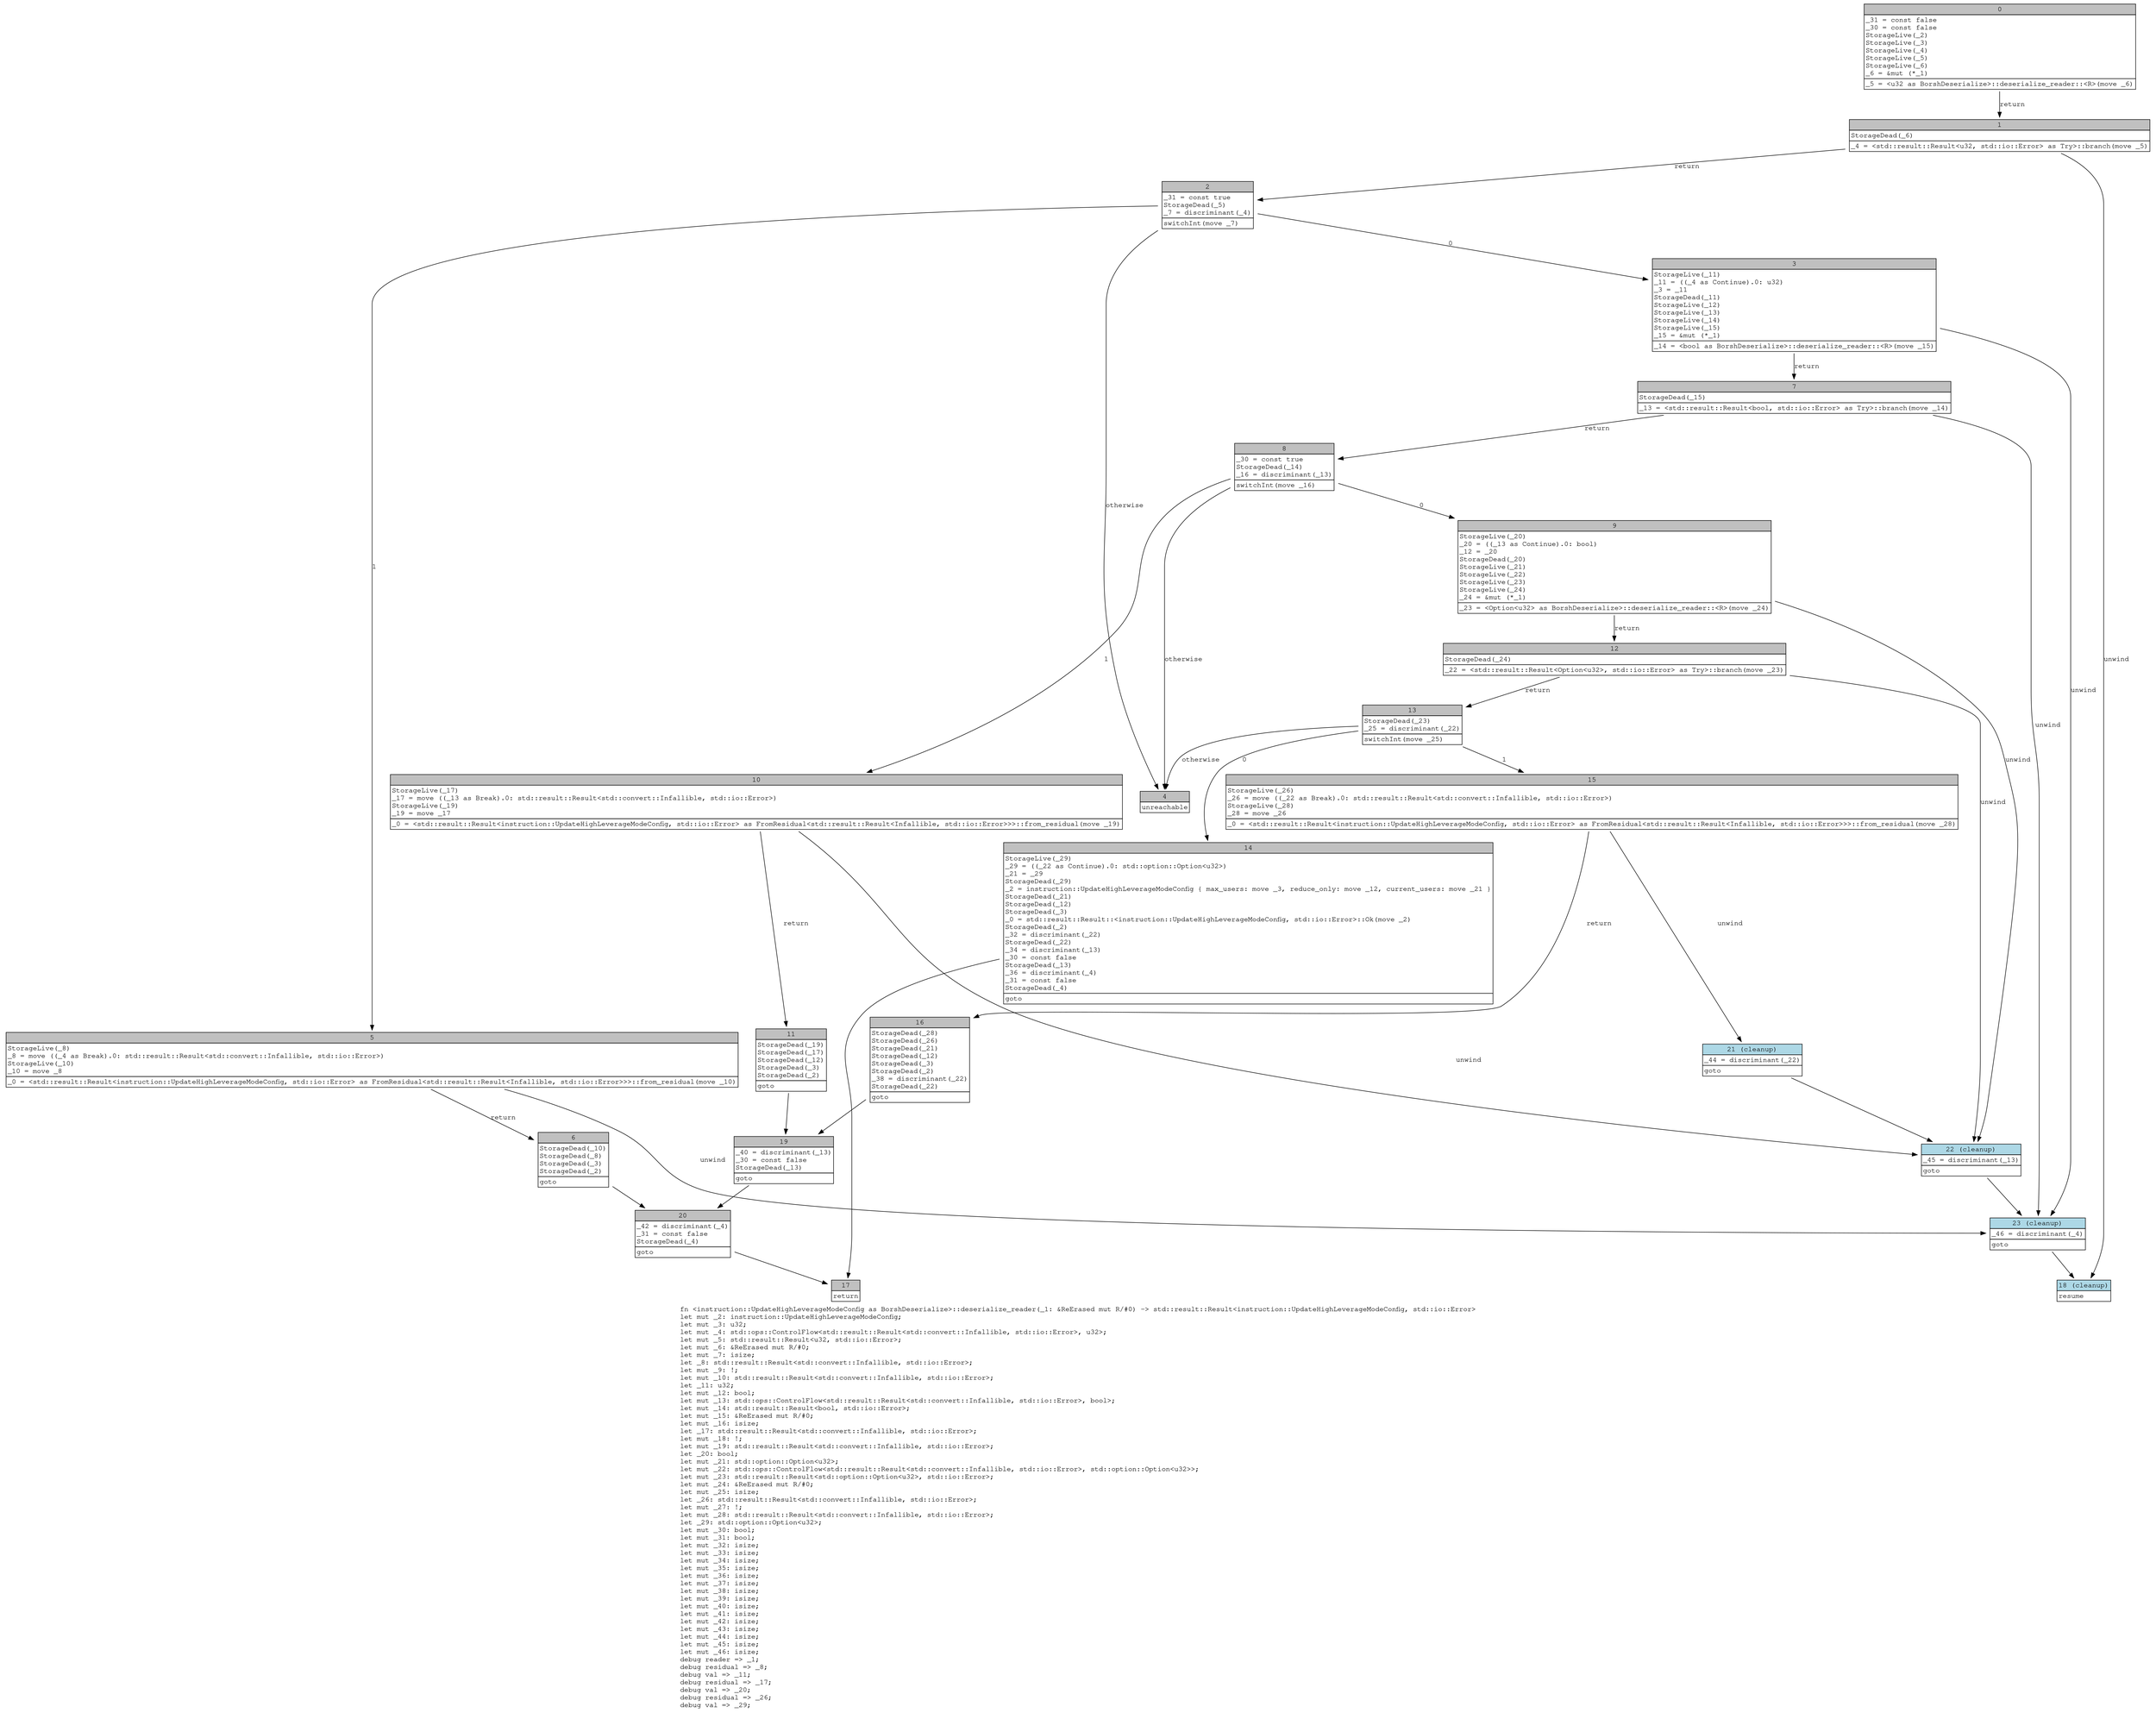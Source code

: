 digraph Mir_0_21594 {
    graph [fontname="Courier, monospace"];
    node [fontname="Courier, monospace"];
    edge [fontname="Courier, monospace"];
    label=<fn &lt;instruction::UpdateHighLeverageModeConfig as BorshDeserialize&gt;::deserialize_reader(_1: &amp;ReErased mut R/#0) -&gt; std::result::Result&lt;instruction::UpdateHighLeverageModeConfig, std::io::Error&gt;<br align="left"/>let mut _2: instruction::UpdateHighLeverageModeConfig;<br align="left"/>let mut _3: u32;<br align="left"/>let mut _4: std::ops::ControlFlow&lt;std::result::Result&lt;std::convert::Infallible, std::io::Error&gt;, u32&gt;;<br align="left"/>let mut _5: std::result::Result&lt;u32, std::io::Error&gt;;<br align="left"/>let mut _6: &amp;ReErased mut R/#0;<br align="left"/>let mut _7: isize;<br align="left"/>let _8: std::result::Result&lt;std::convert::Infallible, std::io::Error&gt;;<br align="left"/>let mut _9: !;<br align="left"/>let mut _10: std::result::Result&lt;std::convert::Infallible, std::io::Error&gt;;<br align="left"/>let _11: u32;<br align="left"/>let mut _12: bool;<br align="left"/>let mut _13: std::ops::ControlFlow&lt;std::result::Result&lt;std::convert::Infallible, std::io::Error&gt;, bool&gt;;<br align="left"/>let mut _14: std::result::Result&lt;bool, std::io::Error&gt;;<br align="left"/>let mut _15: &amp;ReErased mut R/#0;<br align="left"/>let mut _16: isize;<br align="left"/>let _17: std::result::Result&lt;std::convert::Infallible, std::io::Error&gt;;<br align="left"/>let mut _18: !;<br align="left"/>let mut _19: std::result::Result&lt;std::convert::Infallible, std::io::Error&gt;;<br align="left"/>let _20: bool;<br align="left"/>let mut _21: std::option::Option&lt;u32&gt;;<br align="left"/>let mut _22: std::ops::ControlFlow&lt;std::result::Result&lt;std::convert::Infallible, std::io::Error&gt;, std::option::Option&lt;u32&gt;&gt;;<br align="left"/>let mut _23: std::result::Result&lt;std::option::Option&lt;u32&gt;, std::io::Error&gt;;<br align="left"/>let mut _24: &amp;ReErased mut R/#0;<br align="left"/>let mut _25: isize;<br align="left"/>let _26: std::result::Result&lt;std::convert::Infallible, std::io::Error&gt;;<br align="left"/>let mut _27: !;<br align="left"/>let mut _28: std::result::Result&lt;std::convert::Infallible, std::io::Error&gt;;<br align="left"/>let _29: std::option::Option&lt;u32&gt;;<br align="left"/>let mut _30: bool;<br align="left"/>let mut _31: bool;<br align="left"/>let mut _32: isize;<br align="left"/>let mut _33: isize;<br align="left"/>let mut _34: isize;<br align="left"/>let mut _35: isize;<br align="left"/>let mut _36: isize;<br align="left"/>let mut _37: isize;<br align="left"/>let mut _38: isize;<br align="left"/>let mut _39: isize;<br align="left"/>let mut _40: isize;<br align="left"/>let mut _41: isize;<br align="left"/>let mut _42: isize;<br align="left"/>let mut _43: isize;<br align="left"/>let mut _44: isize;<br align="left"/>let mut _45: isize;<br align="left"/>let mut _46: isize;<br align="left"/>debug reader =&gt; _1;<br align="left"/>debug residual =&gt; _8;<br align="left"/>debug val =&gt; _11;<br align="left"/>debug residual =&gt; _17;<br align="left"/>debug val =&gt; _20;<br align="left"/>debug residual =&gt; _26;<br align="left"/>debug val =&gt; _29;<br align="left"/>>;
    bb0__0_21594 [shape="none", label=<<table border="0" cellborder="1" cellspacing="0"><tr><td bgcolor="gray" align="center" colspan="1">0</td></tr><tr><td align="left" balign="left">_31 = const false<br/>_30 = const false<br/>StorageLive(_2)<br/>StorageLive(_3)<br/>StorageLive(_4)<br/>StorageLive(_5)<br/>StorageLive(_6)<br/>_6 = &amp;mut (*_1)<br/></td></tr><tr><td align="left">_5 = &lt;u32 as BorshDeserialize&gt;::deserialize_reader::&lt;R&gt;(move _6)</td></tr></table>>];
    bb1__0_21594 [shape="none", label=<<table border="0" cellborder="1" cellspacing="0"><tr><td bgcolor="gray" align="center" colspan="1">1</td></tr><tr><td align="left" balign="left">StorageDead(_6)<br/></td></tr><tr><td align="left">_4 = &lt;std::result::Result&lt;u32, std::io::Error&gt; as Try&gt;::branch(move _5)</td></tr></table>>];
    bb2__0_21594 [shape="none", label=<<table border="0" cellborder="1" cellspacing="0"><tr><td bgcolor="gray" align="center" colspan="1">2</td></tr><tr><td align="left" balign="left">_31 = const true<br/>StorageDead(_5)<br/>_7 = discriminant(_4)<br/></td></tr><tr><td align="left">switchInt(move _7)</td></tr></table>>];
    bb3__0_21594 [shape="none", label=<<table border="0" cellborder="1" cellspacing="0"><tr><td bgcolor="gray" align="center" colspan="1">3</td></tr><tr><td align="left" balign="left">StorageLive(_11)<br/>_11 = ((_4 as Continue).0: u32)<br/>_3 = _11<br/>StorageDead(_11)<br/>StorageLive(_12)<br/>StorageLive(_13)<br/>StorageLive(_14)<br/>StorageLive(_15)<br/>_15 = &amp;mut (*_1)<br/></td></tr><tr><td align="left">_14 = &lt;bool as BorshDeserialize&gt;::deserialize_reader::&lt;R&gt;(move _15)</td></tr></table>>];
    bb4__0_21594 [shape="none", label=<<table border="0" cellborder="1" cellspacing="0"><tr><td bgcolor="gray" align="center" colspan="1">4</td></tr><tr><td align="left">unreachable</td></tr></table>>];
    bb5__0_21594 [shape="none", label=<<table border="0" cellborder="1" cellspacing="0"><tr><td bgcolor="gray" align="center" colspan="1">5</td></tr><tr><td align="left" balign="left">StorageLive(_8)<br/>_8 = move ((_4 as Break).0: std::result::Result&lt;std::convert::Infallible, std::io::Error&gt;)<br/>StorageLive(_10)<br/>_10 = move _8<br/></td></tr><tr><td align="left">_0 = &lt;std::result::Result&lt;instruction::UpdateHighLeverageModeConfig, std::io::Error&gt; as FromResidual&lt;std::result::Result&lt;Infallible, std::io::Error&gt;&gt;&gt;::from_residual(move _10)</td></tr></table>>];
    bb6__0_21594 [shape="none", label=<<table border="0" cellborder="1" cellspacing="0"><tr><td bgcolor="gray" align="center" colspan="1">6</td></tr><tr><td align="left" balign="left">StorageDead(_10)<br/>StorageDead(_8)<br/>StorageDead(_3)<br/>StorageDead(_2)<br/></td></tr><tr><td align="left">goto</td></tr></table>>];
    bb7__0_21594 [shape="none", label=<<table border="0" cellborder="1" cellspacing="0"><tr><td bgcolor="gray" align="center" colspan="1">7</td></tr><tr><td align="left" balign="left">StorageDead(_15)<br/></td></tr><tr><td align="left">_13 = &lt;std::result::Result&lt;bool, std::io::Error&gt; as Try&gt;::branch(move _14)</td></tr></table>>];
    bb8__0_21594 [shape="none", label=<<table border="0" cellborder="1" cellspacing="0"><tr><td bgcolor="gray" align="center" colspan="1">8</td></tr><tr><td align="left" balign="left">_30 = const true<br/>StorageDead(_14)<br/>_16 = discriminant(_13)<br/></td></tr><tr><td align="left">switchInt(move _16)</td></tr></table>>];
    bb9__0_21594 [shape="none", label=<<table border="0" cellborder="1" cellspacing="0"><tr><td bgcolor="gray" align="center" colspan="1">9</td></tr><tr><td align="left" balign="left">StorageLive(_20)<br/>_20 = ((_13 as Continue).0: bool)<br/>_12 = _20<br/>StorageDead(_20)<br/>StorageLive(_21)<br/>StorageLive(_22)<br/>StorageLive(_23)<br/>StorageLive(_24)<br/>_24 = &amp;mut (*_1)<br/></td></tr><tr><td align="left">_23 = &lt;Option&lt;u32&gt; as BorshDeserialize&gt;::deserialize_reader::&lt;R&gt;(move _24)</td></tr></table>>];
    bb10__0_21594 [shape="none", label=<<table border="0" cellborder="1" cellspacing="0"><tr><td bgcolor="gray" align="center" colspan="1">10</td></tr><tr><td align="left" balign="left">StorageLive(_17)<br/>_17 = move ((_13 as Break).0: std::result::Result&lt;std::convert::Infallible, std::io::Error&gt;)<br/>StorageLive(_19)<br/>_19 = move _17<br/></td></tr><tr><td align="left">_0 = &lt;std::result::Result&lt;instruction::UpdateHighLeverageModeConfig, std::io::Error&gt; as FromResidual&lt;std::result::Result&lt;Infallible, std::io::Error&gt;&gt;&gt;::from_residual(move _19)</td></tr></table>>];
    bb11__0_21594 [shape="none", label=<<table border="0" cellborder="1" cellspacing="0"><tr><td bgcolor="gray" align="center" colspan="1">11</td></tr><tr><td align="left" balign="left">StorageDead(_19)<br/>StorageDead(_17)<br/>StorageDead(_12)<br/>StorageDead(_3)<br/>StorageDead(_2)<br/></td></tr><tr><td align="left">goto</td></tr></table>>];
    bb12__0_21594 [shape="none", label=<<table border="0" cellborder="1" cellspacing="0"><tr><td bgcolor="gray" align="center" colspan="1">12</td></tr><tr><td align="left" balign="left">StorageDead(_24)<br/></td></tr><tr><td align="left">_22 = &lt;std::result::Result&lt;Option&lt;u32&gt;, std::io::Error&gt; as Try&gt;::branch(move _23)</td></tr></table>>];
    bb13__0_21594 [shape="none", label=<<table border="0" cellborder="1" cellspacing="0"><tr><td bgcolor="gray" align="center" colspan="1">13</td></tr><tr><td align="left" balign="left">StorageDead(_23)<br/>_25 = discriminant(_22)<br/></td></tr><tr><td align="left">switchInt(move _25)</td></tr></table>>];
    bb14__0_21594 [shape="none", label=<<table border="0" cellborder="1" cellspacing="0"><tr><td bgcolor="gray" align="center" colspan="1">14</td></tr><tr><td align="left" balign="left">StorageLive(_29)<br/>_29 = ((_22 as Continue).0: std::option::Option&lt;u32&gt;)<br/>_21 = _29<br/>StorageDead(_29)<br/>_2 = instruction::UpdateHighLeverageModeConfig { max_users: move _3, reduce_only: move _12, current_users: move _21 }<br/>StorageDead(_21)<br/>StorageDead(_12)<br/>StorageDead(_3)<br/>_0 = std::result::Result::&lt;instruction::UpdateHighLeverageModeConfig, std::io::Error&gt;::Ok(move _2)<br/>StorageDead(_2)<br/>_32 = discriminant(_22)<br/>StorageDead(_22)<br/>_34 = discriminant(_13)<br/>_30 = const false<br/>StorageDead(_13)<br/>_36 = discriminant(_4)<br/>_31 = const false<br/>StorageDead(_4)<br/></td></tr><tr><td align="left">goto</td></tr></table>>];
    bb15__0_21594 [shape="none", label=<<table border="0" cellborder="1" cellspacing="0"><tr><td bgcolor="gray" align="center" colspan="1">15</td></tr><tr><td align="left" balign="left">StorageLive(_26)<br/>_26 = move ((_22 as Break).0: std::result::Result&lt;std::convert::Infallible, std::io::Error&gt;)<br/>StorageLive(_28)<br/>_28 = move _26<br/></td></tr><tr><td align="left">_0 = &lt;std::result::Result&lt;instruction::UpdateHighLeverageModeConfig, std::io::Error&gt; as FromResidual&lt;std::result::Result&lt;Infallible, std::io::Error&gt;&gt;&gt;::from_residual(move _28)</td></tr></table>>];
    bb16__0_21594 [shape="none", label=<<table border="0" cellborder="1" cellspacing="0"><tr><td bgcolor="gray" align="center" colspan="1">16</td></tr><tr><td align="left" balign="left">StorageDead(_28)<br/>StorageDead(_26)<br/>StorageDead(_21)<br/>StorageDead(_12)<br/>StorageDead(_3)<br/>StorageDead(_2)<br/>_38 = discriminant(_22)<br/>StorageDead(_22)<br/></td></tr><tr><td align="left">goto</td></tr></table>>];
    bb17__0_21594 [shape="none", label=<<table border="0" cellborder="1" cellspacing="0"><tr><td bgcolor="gray" align="center" colspan="1">17</td></tr><tr><td align="left">return</td></tr></table>>];
    bb18__0_21594 [shape="none", label=<<table border="0" cellborder="1" cellspacing="0"><tr><td bgcolor="lightblue" align="center" colspan="1">18 (cleanup)</td></tr><tr><td align="left">resume</td></tr></table>>];
    bb19__0_21594 [shape="none", label=<<table border="0" cellborder="1" cellspacing="0"><tr><td bgcolor="gray" align="center" colspan="1">19</td></tr><tr><td align="left" balign="left">_40 = discriminant(_13)<br/>_30 = const false<br/>StorageDead(_13)<br/></td></tr><tr><td align="left">goto</td></tr></table>>];
    bb20__0_21594 [shape="none", label=<<table border="0" cellborder="1" cellspacing="0"><tr><td bgcolor="gray" align="center" colspan="1">20</td></tr><tr><td align="left" balign="left">_42 = discriminant(_4)<br/>_31 = const false<br/>StorageDead(_4)<br/></td></tr><tr><td align="left">goto</td></tr></table>>];
    bb21__0_21594 [shape="none", label=<<table border="0" cellborder="1" cellspacing="0"><tr><td bgcolor="lightblue" align="center" colspan="1">21 (cleanup)</td></tr><tr><td align="left" balign="left">_44 = discriminant(_22)<br/></td></tr><tr><td align="left">goto</td></tr></table>>];
    bb22__0_21594 [shape="none", label=<<table border="0" cellborder="1" cellspacing="0"><tr><td bgcolor="lightblue" align="center" colspan="1">22 (cleanup)</td></tr><tr><td align="left" balign="left">_45 = discriminant(_13)<br/></td></tr><tr><td align="left">goto</td></tr></table>>];
    bb23__0_21594 [shape="none", label=<<table border="0" cellborder="1" cellspacing="0"><tr><td bgcolor="lightblue" align="center" colspan="1">23 (cleanup)</td></tr><tr><td align="left" balign="left">_46 = discriminant(_4)<br/></td></tr><tr><td align="left">goto</td></tr></table>>];
    bb0__0_21594 -> bb1__0_21594 [label="return"];
    bb1__0_21594 -> bb2__0_21594 [label="return"];
    bb1__0_21594 -> bb18__0_21594 [label="unwind"];
    bb2__0_21594 -> bb3__0_21594 [label="0"];
    bb2__0_21594 -> bb5__0_21594 [label="1"];
    bb2__0_21594 -> bb4__0_21594 [label="otherwise"];
    bb3__0_21594 -> bb7__0_21594 [label="return"];
    bb3__0_21594 -> bb23__0_21594 [label="unwind"];
    bb5__0_21594 -> bb6__0_21594 [label="return"];
    bb5__0_21594 -> bb23__0_21594 [label="unwind"];
    bb6__0_21594 -> bb20__0_21594 [label=""];
    bb7__0_21594 -> bb8__0_21594 [label="return"];
    bb7__0_21594 -> bb23__0_21594 [label="unwind"];
    bb8__0_21594 -> bb9__0_21594 [label="0"];
    bb8__0_21594 -> bb10__0_21594 [label="1"];
    bb8__0_21594 -> bb4__0_21594 [label="otherwise"];
    bb9__0_21594 -> bb12__0_21594 [label="return"];
    bb9__0_21594 -> bb22__0_21594 [label="unwind"];
    bb10__0_21594 -> bb11__0_21594 [label="return"];
    bb10__0_21594 -> bb22__0_21594 [label="unwind"];
    bb11__0_21594 -> bb19__0_21594 [label=""];
    bb12__0_21594 -> bb13__0_21594 [label="return"];
    bb12__0_21594 -> bb22__0_21594 [label="unwind"];
    bb13__0_21594 -> bb14__0_21594 [label="0"];
    bb13__0_21594 -> bb15__0_21594 [label="1"];
    bb13__0_21594 -> bb4__0_21594 [label="otherwise"];
    bb14__0_21594 -> bb17__0_21594 [label=""];
    bb15__0_21594 -> bb16__0_21594 [label="return"];
    bb15__0_21594 -> bb21__0_21594 [label="unwind"];
    bb16__0_21594 -> bb19__0_21594 [label=""];
    bb19__0_21594 -> bb20__0_21594 [label=""];
    bb20__0_21594 -> bb17__0_21594 [label=""];
    bb21__0_21594 -> bb22__0_21594 [label=""];
    bb22__0_21594 -> bb23__0_21594 [label=""];
    bb23__0_21594 -> bb18__0_21594 [label=""];
}
